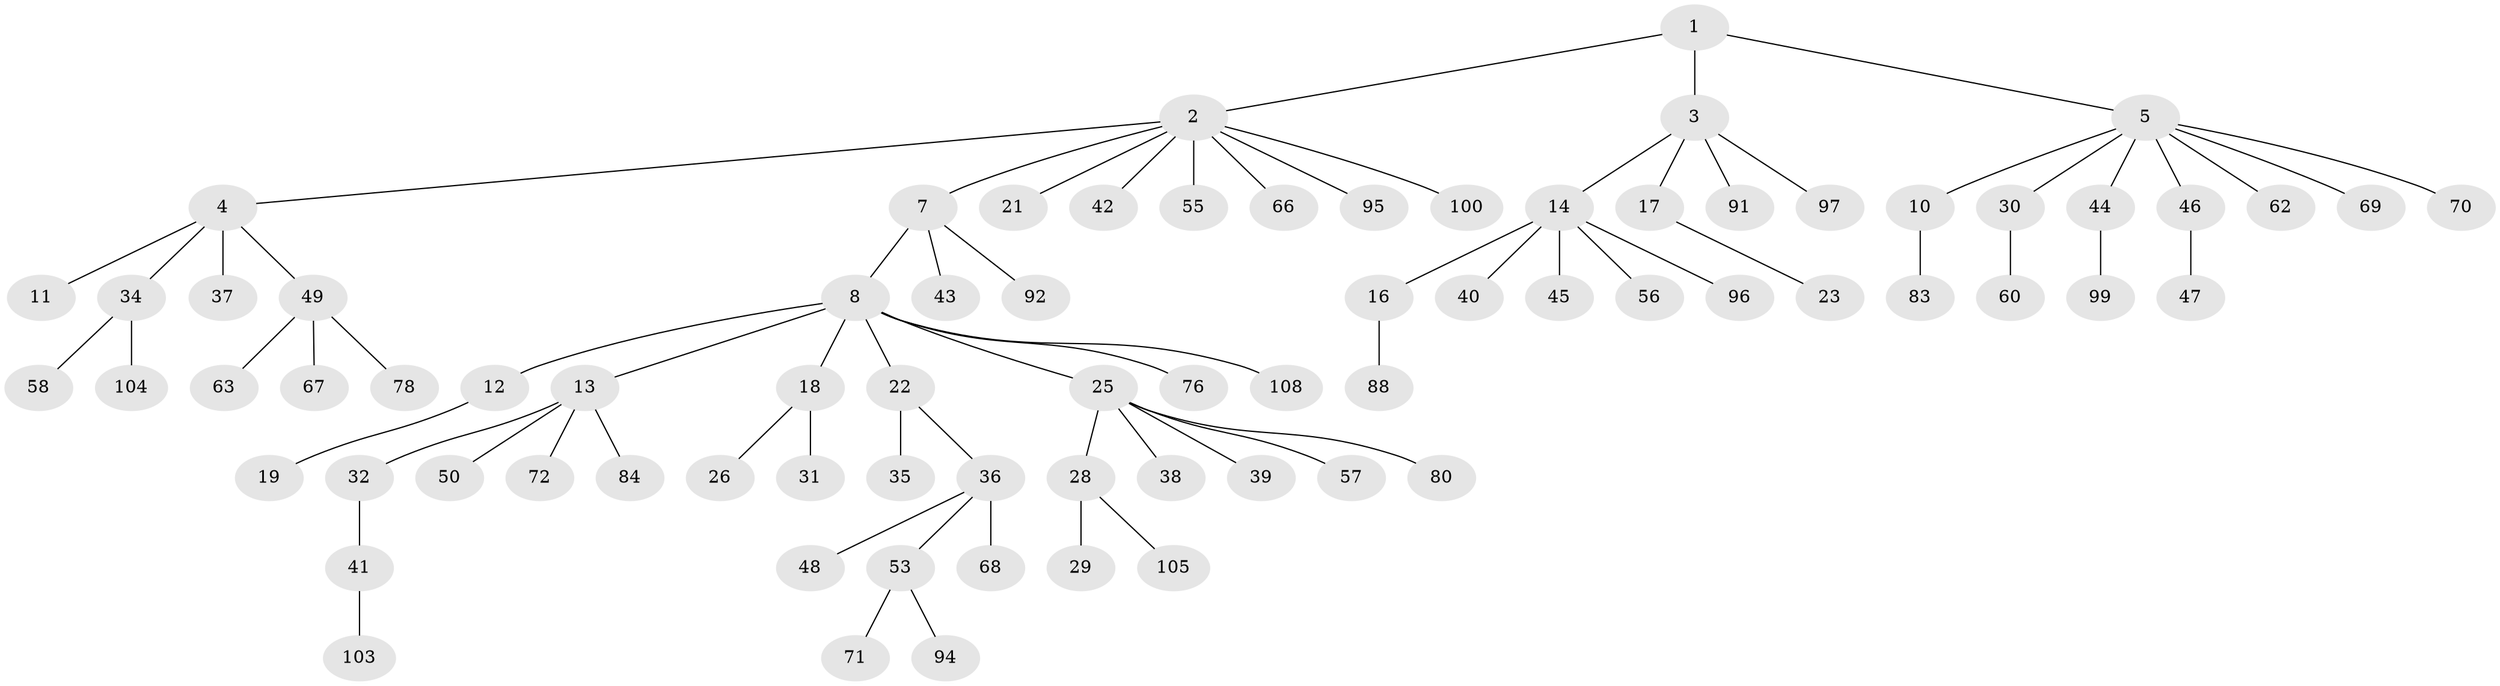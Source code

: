 // Generated by graph-tools (version 1.1) at 2025/24/03/03/25 07:24:08]
// undirected, 76 vertices, 75 edges
graph export_dot {
graph [start="1"]
  node [color=gray90,style=filled];
  1;
  2 [super="+27"];
  3 [super="+52"];
  4 [super="+9"];
  5 [super="+6"];
  7 [super="+54"];
  8 [super="+15"];
  10;
  11;
  12 [super="+101"];
  13 [super="+24"];
  14 [super="+89"];
  16;
  17 [super="+59"];
  18 [super="+20"];
  19;
  21;
  22 [super="+86"];
  23 [super="+106"];
  25;
  26;
  28 [super="+85"];
  29 [super="+64"];
  30 [super="+75"];
  31;
  32 [super="+33"];
  34 [super="+90"];
  35 [super="+74"];
  36 [super="+73"];
  37;
  38 [super="+93"];
  39;
  40;
  41 [super="+65"];
  42;
  43;
  44 [super="+81"];
  45;
  46 [super="+51"];
  47;
  48;
  49 [super="+79"];
  50 [super="+61"];
  53 [super="+107"];
  55;
  56;
  57 [super="+77"];
  58;
  60 [super="+102"];
  62;
  63;
  66;
  67;
  68;
  69 [super="+82"];
  70;
  71;
  72;
  76;
  78;
  80;
  83 [super="+87"];
  84;
  88 [super="+98"];
  91;
  92;
  94;
  95;
  96;
  97;
  99;
  100;
  103;
  104;
  105;
  108;
  1 -- 2;
  1 -- 3;
  1 -- 5;
  2 -- 4;
  2 -- 7;
  2 -- 21;
  2 -- 55;
  2 -- 95;
  2 -- 100;
  2 -- 42;
  2 -- 66;
  3 -- 14;
  3 -- 17;
  3 -- 91;
  3 -- 97;
  4 -- 11;
  4 -- 37;
  4 -- 49;
  4 -- 34;
  5 -- 62;
  5 -- 69;
  5 -- 70;
  5 -- 30;
  5 -- 10;
  5 -- 44;
  5 -- 46;
  7 -- 8;
  7 -- 43;
  7 -- 92;
  8 -- 12;
  8 -- 13;
  8 -- 108;
  8 -- 18;
  8 -- 22;
  8 -- 25;
  8 -- 76;
  10 -- 83;
  12 -- 19;
  13 -- 32;
  13 -- 50;
  13 -- 84;
  13 -- 72;
  14 -- 16;
  14 -- 40;
  14 -- 45;
  14 -- 56;
  14 -- 96;
  16 -- 88;
  17 -- 23;
  18 -- 31;
  18 -- 26;
  22 -- 35;
  22 -- 36;
  25 -- 28;
  25 -- 38;
  25 -- 39;
  25 -- 57;
  25 -- 80;
  28 -- 29;
  28 -- 105;
  30 -- 60;
  32 -- 41;
  34 -- 58;
  34 -- 104;
  36 -- 48;
  36 -- 53;
  36 -- 68;
  41 -- 103;
  44 -- 99;
  46 -- 47;
  49 -- 63;
  49 -- 67;
  49 -- 78;
  53 -- 71;
  53 -- 94;
}
